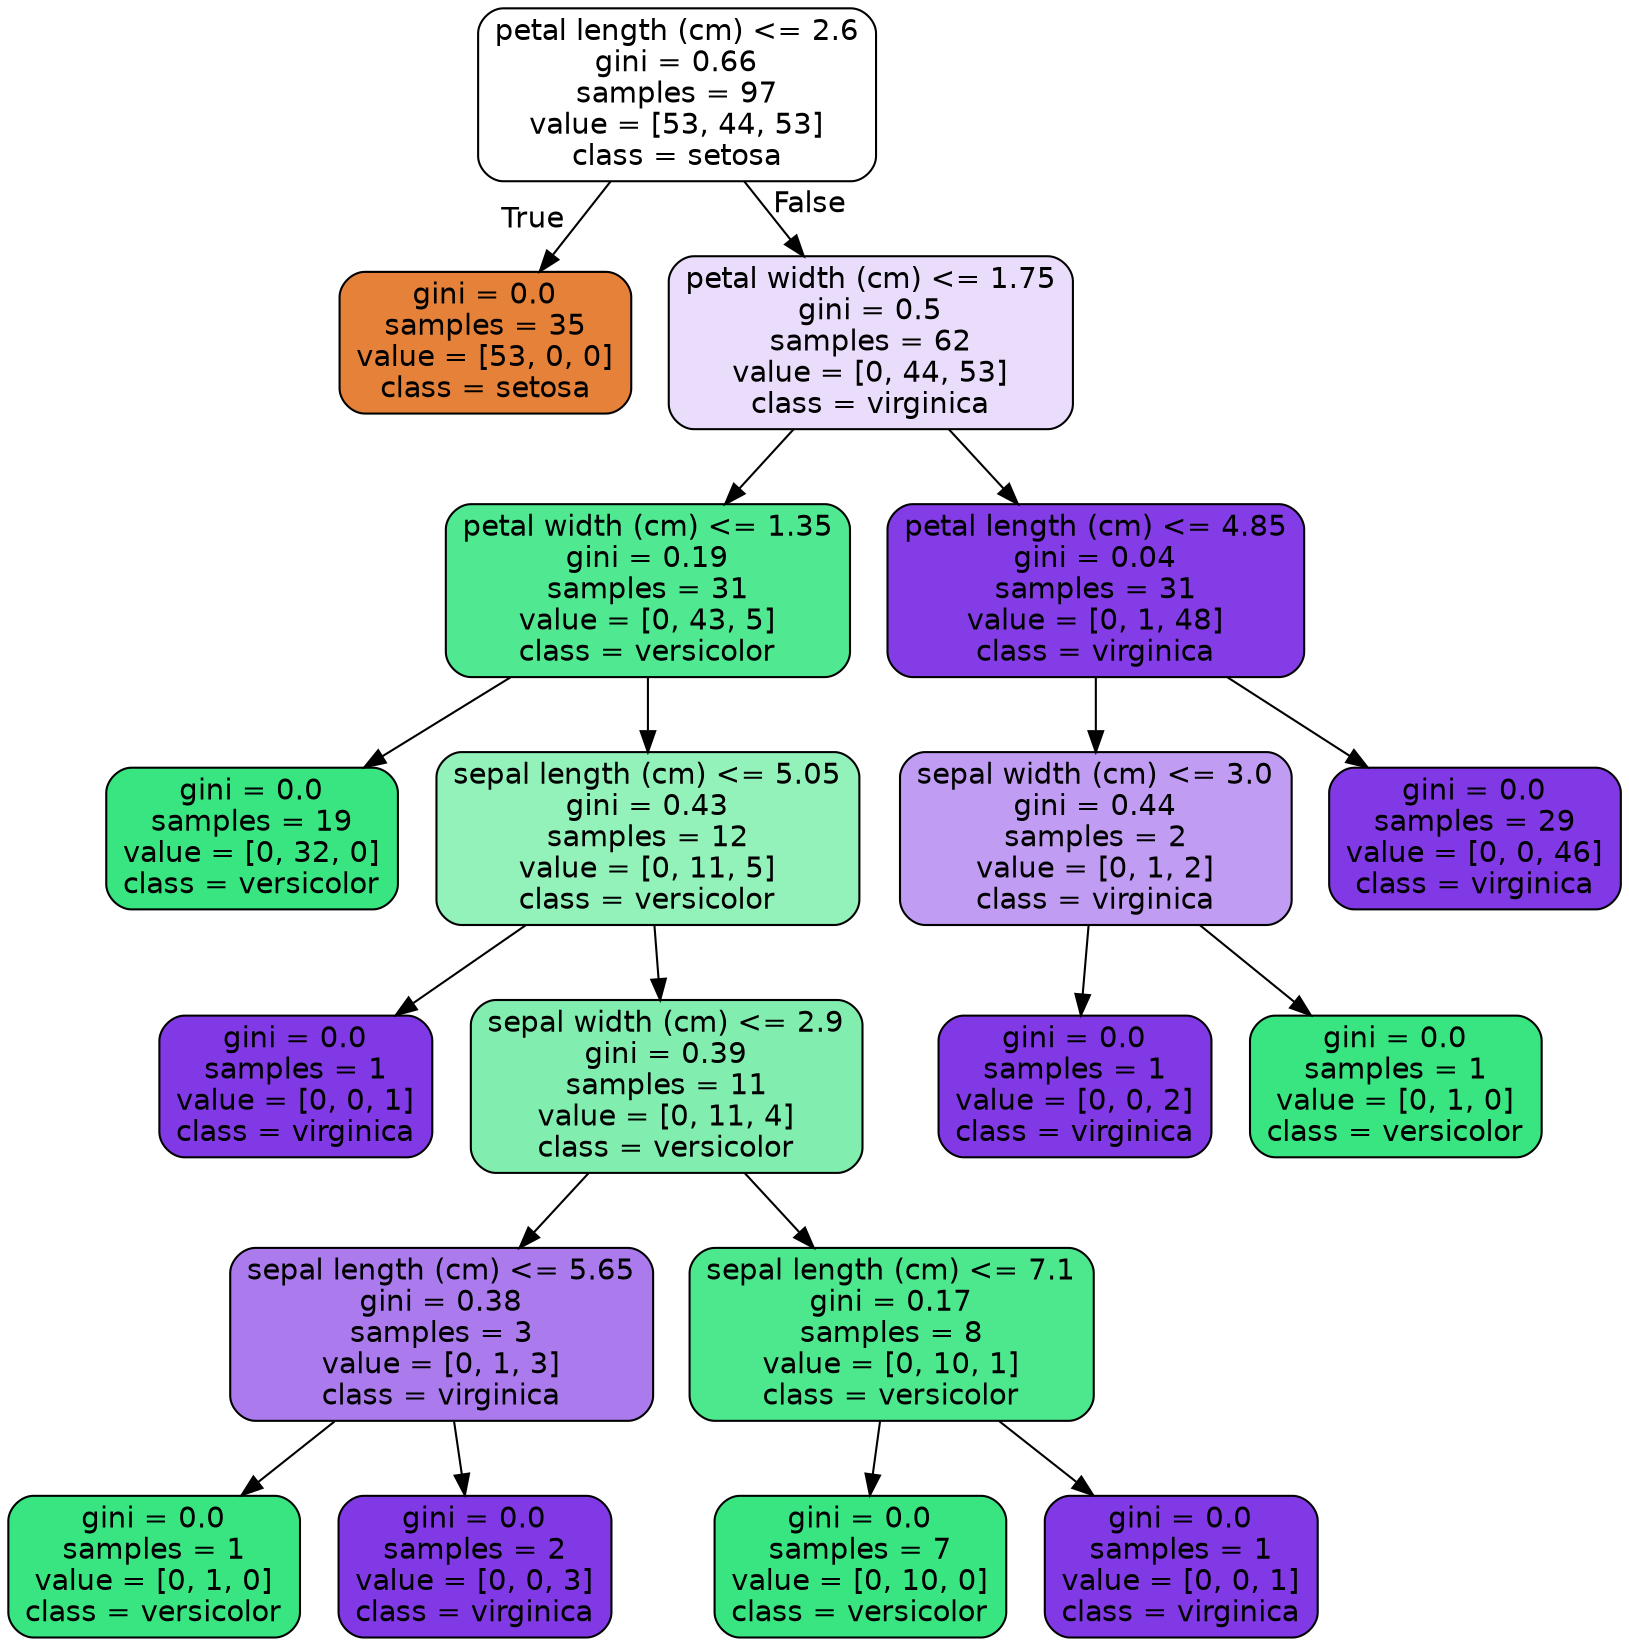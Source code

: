 digraph Tree {
node [shape=box, style="filled, rounded", color="black", fontname="helvetica"] ;
edge [fontname="helvetica"] ;
0 [label="petal length (cm) <= 2.6\ngini = 0.66\nsamples = 97\nvalue = [53, 44, 53]\nclass = setosa", fillcolor="#ffffff"] ;
1 [label="gini = 0.0\nsamples = 35\nvalue = [53, 0, 0]\nclass = setosa", fillcolor="#e58139"] ;
0 -> 1 [labeldistance=2.5, labelangle=45, headlabel="True"] ;
2 [label="petal width (cm) <= 1.75\ngini = 0.5\nsamples = 62\nvalue = [0, 44, 53]\nclass = virginica", fillcolor="#eaddfb"] ;
0 -> 2 [labeldistance=2.5, labelangle=-45, headlabel="False"] ;
3 [label="petal width (cm) <= 1.35\ngini = 0.19\nsamples = 31\nvalue = [0, 43, 5]\nclass = versicolor", fillcolor="#50e890"] ;
2 -> 3 ;
4 [label="gini = 0.0\nsamples = 19\nvalue = [0, 32, 0]\nclass = versicolor", fillcolor="#39e581"] ;
3 -> 4 ;
5 [label="sepal length (cm) <= 5.05\ngini = 0.43\nsamples = 12\nvalue = [0, 11, 5]\nclass = versicolor", fillcolor="#93f1ba"] ;
3 -> 5 ;
6 [label="gini = 0.0\nsamples = 1\nvalue = [0, 0, 1]\nclass = virginica", fillcolor="#8139e5"] ;
5 -> 6 ;
7 [label="sepal width (cm) <= 2.9\ngini = 0.39\nsamples = 11\nvalue = [0, 11, 4]\nclass = versicolor", fillcolor="#81eeaf"] ;
5 -> 7 ;
8 [label="sepal length (cm) <= 5.65\ngini = 0.38\nsamples = 3\nvalue = [0, 1, 3]\nclass = virginica", fillcolor="#ab7bee"] ;
7 -> 8 ;
9 [label="gini = 0.0\nsamples = 1\nvalue = [0, 1, 0]\nclass = versicolor", fillcolor="#39e581"] ;
8 -> 9 ;
10 [label="gini = 0.0\nsamples = 2\nvalue = [0, 0, 3]\nclass = virginica", fillcolor="#8139e5"] ;
8 -> 10 ;
11 [label="sepal length (cm) <= 7.1\ngini = 0.17\nsamples = 8\nvalue = [0, 10, 1]\nclass = versicolor", fillcolor="#4de88e"] ;
7 -> 11 ;
12 [label="gini = 0.0\nsamples = 7\nvalue = [0, 10, 0]\nclass = versicolor", fillcolor="#39e581"] ;
11 -> 12 ;
13 [label="gini = 0.0\nsamples = 1\nvalue = [0, 0, 1]\nclass = virginica", fillcolor="#8139e5"] ;
11 -> 13 ;
14 [label="petal length (cm) <= 4.85\ngini = 0.04\nsamples = 31\nvalue = [0, 1, 48]\nclass = virginica", fillcolor="#843de6"] ;
2 -> 14 ;
15 [label="sepal width (cm) <= 3.0\ngini = 0.44\nsamples = 2\nvalue = [0, 1, 2]\nclass = virginica", fillcolor="#c09cf2"] ;
14 -> 15 ;
16 [label="gini = 0.0\nsamples = 1\nvalue = [0, 0, 2]\nclass = virginica", fillcolor="#8139e5"] ;
15 -> 16 ;
17 [label="gini = 0.0\nsamples = 1\nvalue = [0, 1, 0]\nclass = versicolor", fillcolor="#39e581"] ;
15 -> 17 ;
18 [label="gini = 0.0\nsamples = 29\nvalue = [0, 0, 46]\nclass = virginica", fillcolor="#8139e5"] ;
14 -> 18 ;
}